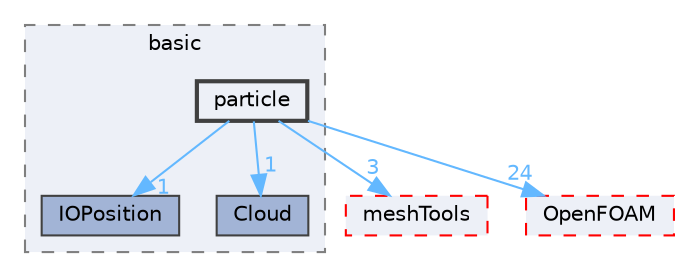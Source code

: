 digraph "src/lagrangian/basic/particle"
{
 // LATEX_PDF_SIZE
  bgcolor="transparent";
  edge [fontname=Helvetica,fontsize=10,labelfontname=Helvetica,labelfontsize=10];
  node [fontname=Helvetica,fontsize=10,shape=box,height=0.2,width=0.4];
  compound=true
  subgraph clusterdir_584e0ab0901b4327f36f4285cac7f2f8 {
    graph [ bgcolor="#edf0f7", pencolor="grey50", label="basic", fontname=Helvetica,fontsize=10 style="filled,dashed", URL="dir_584e0ab0901b4327f36f4285cac7f2f8.html",tooltip=""]
  dir_237b2505d5f20944fef84be03b02c38d [label="IOPosition", fillcolor="#a2b4d6", color="grey25", style="filled", URL="dir_237b2505d5f20944fef84be03b02c38d.html",tooltip=""];
  dir_3075538dd66b47ae8adde8b65985b4e5 [label="Cloud", fillcolor="#a2b4d6", color="grey25", style="filled", URL="dir_3075538dd66b47ae8adde8b65985b4e5.html",tooltip=""];
  dir_6ce135742a9ab85554138ca84fc0bdbe [label="particle", fillcolor="#edf0f7", color="grey25", style="filled,bold", URL="dir_6ce135742a9ab85554138ca84fc0bdbe.html",tooltip=""];
  }
  dir_ae30ad0bef50cf391b24c614251bb9fd [label="meshTools", fillcolor="#edf0f7", color="red", style="filled,dashed", URL="dir_ae30ad0bef50cf391b24c614251bb9fd.html",tooltip=""];
  dir_c5473ff19b20e6ec4dfe5c310b3778a8 [label="OpenFOAM", fillcolor="#edf0f7", color="red", style="filled,dashed", URL="dir_c5473ff19b20e6ec4dfe5c310b3778a8.html",tooltip=""];
  dir_6ce135742a9ab85554138ca84fc0bdbe->dir_237b2505d5f20944fef84be03b02c38d [headlabel="1", labeldistance=1.5 headhref="dir_002794_001965.html" href="dir_002794_001965.html" color="steelblue1" fontcolor="steelblue1"];
  dir_6ce135742a9ab85554138ca84fc0bdbe->dir_3075538dd66b47ae8adde8b65985b4e5 [headlabel="1", labeldistance=1.5 headhref="dir_002794_000499.html" href="dir_002794_000499.html" color="steelblue1" fontcolor="steelblue1"];
  dir_6ce135742a9ab85554138ca84fc0bdbe->dir_ae30ad0bef50cf391b24c614251bb9fd [headlabel="3", labeldistance=1.5 headhref="dir_002794_002382.html" href="dir_002794_002382.html" color="steelblue1" fontcolor="steelblue1"];
  dir_6ce135742a9ab85554138ca84fc0bdbe->dir_c5473ff19b20e6ec4dfe5c310b3778a8 [headlabel="24", labeldistance=1.5 headhref="dir_002794_002695.html" href="dir_002794_002695.html" color="steelblue1" fontcolor="steelblue1"];
}
